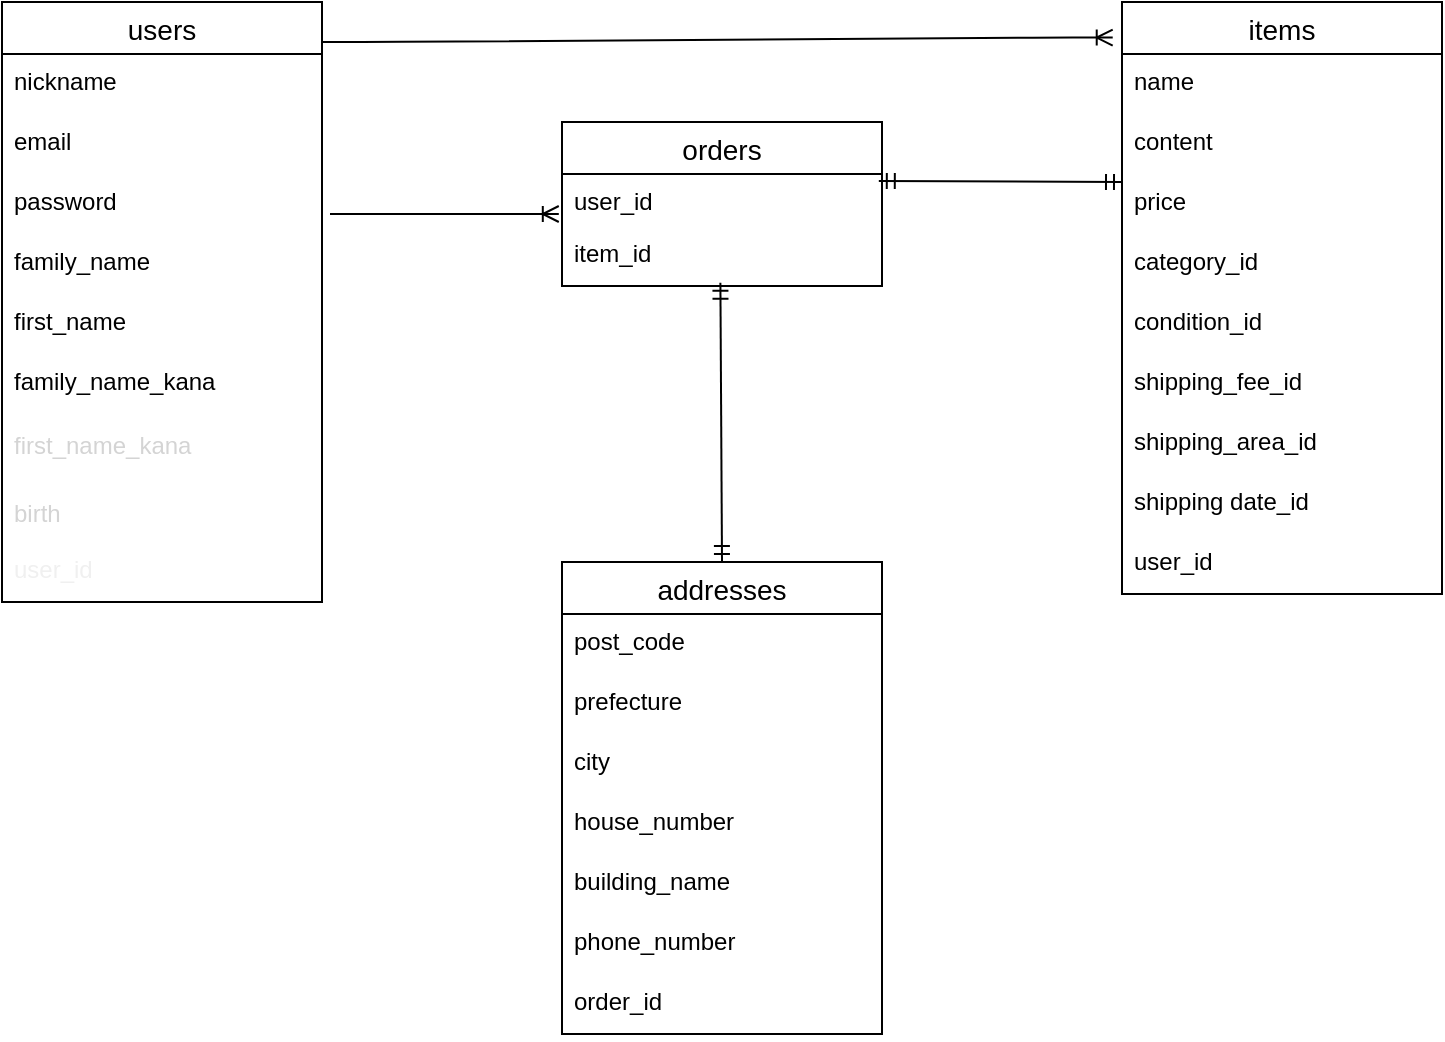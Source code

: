 <mxfile version="13.10.0" type="embed">
    <diagram id="uCqKptz8KnvizS-HZH2t" name="ページ1">
        <mxGraphModel dx="832" dy="624" grid="1" gridSize="10" guides="1" tooltips="1" connect="1" arrows="1" fold="1" page="1" pageScale="1" pageWidth="850" pageHeight="1100" math="0" shadow="0">
            <root>
                <mxCell id="0"/>
                <mxCell id="1" parent="0"/>
                <mxCell id="6" value="users" style="swimlane;fontStyle=0;childLayout=stackLayout;horizontal=1;startSize=26;horizontalStack=0;resizeParent=1;resizeParentMax=0;resizeLast=0;collapsible=1;marginBottom=0;align=center;fontSize=14;" vertex="1" parent="1">
                    <mxGeometry x="40" y="120" width="160" height="300" as="geometry"/>
                </mxCell>
                <mxCell id="3" value="nickname" style="text;strokeColor=none;fillColor=none;spacingLeft=4;spacingRight=4;overflow=hidden;rotatable=0;points=[[0,0.5],[1,0.5]];portConstraint=eastwest;fontSize=12;" vertex="1" parent="6">
                    <mxGeometry y="26" width="160" height="30" as="geometry"/>
                </mxCell>
                <mxCell id="4" value="email" style="text;strokeColor=none;fillColor=none;spacingLeft=4;spacingRight=4;overflow=hidden;rotatable=0;points=[[0,0.5],[1,0.5]];portConstraint=eastwest;fontSize=12;" vertex="1" parent="6">
                    <mxGeometry y="56" width="160" height="30" as="geometry"/>
                </mxCell>
                <mxCell id="5" value="password" style="text;strokeColor=none;fillColor=none;spacingLeft=4;spacingRight=4;overflow=hidden;rotatable=0;points=[[0,0.5],[1,0.5]];portConstraint=eastwest;fontSize=12;" vertex="1" parent="6">
                    <mxGeometry y="86" width="160" height="30" as="geometry"/>
                </mxCell>
                <mxCell id="7" value="family_name " style="text;strokeColor=none;fillColor=none;spacingLeft=4;spacingRight=4;overflow=hidden;rotatable=0;points=[[0,0.5],[1,0.5]];portConstraint=eastwest;fontSize=12;" vertex="1" parent="6">
                    <mxGeometry y="116" width="160" height="30" as="geometry"/>
                </mxCell>
                <mxCell id="8" value="first_name" style="text;strokeColor=none;fillColor=none;spacingLeft=4;spacingRight=4;overflow=hidden;rotatable=0;points=[[0,0.5],[1,0.5]];portConstraint=eastwest;fontSize=12;" vertex="1" parent="6">
                    <mxGeometry y="146" width="160" height="30" as="geometry"/>
                </mxCell>
                <mxCell id="9" value="family_name_kana" style="text;strokeColor=none;fillColor=none;spacingLeft=4;spacingRight=4;overflow=hidden;rotatable=0;points=[[0,0.5],[1,0.5]];portConstraint=eastwest;fontSize=12;" vertex="1" parent="6">
                    <mxGeometry y="176" width="160" height="30" as="geometry"/>
                </mxCell>
                <mxCell id="11" value="&lt;div style=&quot;color: rgb(212, 212, 212); line-height: 18px;&quot;&gt;first_name_kana&lt;/div&gt;" style="text;html=1;strokeColor=none;fillColor=none;align=left;verticalAlign=top;whiteSpace=wrap;rounded=0;labelBackgroundColor=none;spacingLeft=4;spacingRight=4;" vertex="1" parent="6">
                    <mxGeometry y="206" width="160" height="34" as="geometry"/>
                </mxCell>
                <mxCell id="12" value="&lt;div style=&quot;color: rgb(212 , 212 , 212) ; line-height: 18px&quot;&gt;birth&lt;/div&gt;" style="text;html=1;strokeColor=none;fillColor=none;align=left;verticalAlign=top;whiteSpace=wrap;rounded=0;labelBackgroundColor=none;spacingLeft=4;spacingRight=4;" vertex="1" parent="6">
                    <mxGeometry y="240" width="160" height="30" as="geometry"/>
                </mxCell>
                <mxCell id="16" value="user_id" style="text;html=1;strokeColor=none;fillColor=none;align=left;verticalAlign=top;whiteSpace=wrap;rounded=0;labelBackgroundColor=none;fontColor=#f0f0f0;spacingLeft=4;spacingRight=4;" vertex="1" parent="6">
                    <mxGeometry y="270" width="160" height="30" as="geometry"/>
                </mxCell>
                <mxCell id="mV_dkBdpAy67iQQKkgaF-21" value="items" style="swimlane;fontStyle=0;childLayout=stackLayout;horizontal=1;startSize=26;horizontalStack=0;resizeParent=1;resizeParentMax=0;resizeLast=0;collapsible=1;marginBottom=0;align=center;fontSize=14;labelBackgroundColor=none;" vertex="1" parent="1">
                    <mxGeometry x="600" y="120" width="160" height="296" as="geometry"/>
                </mxCell>
                <mxCell id="mV_dkBdpAy67iQQKkgaF-22" value="name" style="text;strokeColor=none;fillColor=none;spacingLeft=4;spacingRight=4;overflow=hidden;rotatable=0;points=[[0,0.5],[1,0.5]];portConstraint=eastwest;fontSize=12;" vertex="1" parent="mV_dkBdpAy67iQQKkgaF-21">
                    <mxGeometry y="26" width="160" height="30" as="geometry"/>
                </mxCell>
                <mxCell id="mV_dkBdpAy67iQQKkgaF-23" value="content" style="text;strokeColor=none;fillColor=none;spacingLeft=4;spacingRight=4;overflow=hidden;rotatable=0;points=[[0,0.5],[1,0.5]];portConstraint=eastwest;fontSize=12;" vertex="1" parent="mV_dkBdpAy67iQQKkgaF-21">
                    <mxGeometry y="56" width="160" height="30" as="geometry"/>
                </mxCell>
                <mxCell id="mV_dkBdpAy67iQQKkgaF-24" value="price " style="text;strokeColor=none;fillColor=none;spacingLeft=4;spacingRight=4;overflow=hidden;rotatable=0;points=[[0,0.5],[1,0.5]];portConstraint=eastwest;fontSize=12;" vertex="1" parent="mV_dkBdpAy67iQQKkgaF-21">
                    <mxGeometry y="86" width="160" height="30" as="geometry"/>
                </mxCell>
                <mxCell id="mV_dkBdpAy67iQQKkgaF-26" value="category_id" style="text;strokeColor=none;fillColor=none;spacingLeft=4;spacingRight=4;overflow=hidden;rotatable=0;points=[[0,0.5],[1,0.5]];portConstraint=eastwest;fontSize=12;labelBackgroundColor=none;align=left;" vertex="1" parent="mV_dkBdpAy67iQQKkgaF-21">
                    <mxGeometry y="116" width="160" height="30" as="geometry"/>
                </mxCell>
                <mxCell id="mV_dkBdpAy67iQQKkgaF-27" value="condition_id" style="text;strokeColor=none;fillColor=none;spacingLeft=4;spacingRight=4;overflow=hidden;rotatable=0;points=[[0,0.5],[1,0.5]];portConstraint=eastwest;fontSize=12;labelBackgroundColor=none;align=left;" vertex="1" parent="mV_dkBdpAy67iQQKkgaF-21">
                    <mxGeometry y="146" width="160" height="30" as="geometry"/>
                </mxCell>
                <mxCell id="mV_dkBdpAy67iQQKkgaF-28" value="shipping_fee_id" style="text;strokeColor=none;fillColor=none;spacingLeft=4;spacingRight=4;overflow=hidden;rotatable=0;points=[[0,0.5],[1,0.5]];portConstraint=eastwest;fontSize=12;labelBackgroundColor=none;align=left;" vertex="1" parent="mV_dkBdpAy67iQQKkgaF-21">
                    <mxGeometry y="176" width="160" height="30" as="geometry"/>
                </mxCell>
                <mxCell id="mV_dkBdpAy67iQQKkgaF-29" value="shipping_area_id" style="text;strokeColor=none;fillColor=none;spacingLeft=4;spacingRight=4;overflow=hidden;rotatable=0;points=[[0,0.5],[1,0.5]];portConstraint=eastwest;fontSize=12;labelBackgroundColor=none;align=left;" vertex="1" parent="mV_dkBdpAy67iQQKkgaF-21">
                    <mxGeometry y="206" width="160" height="30" as="geometry"/>
                </mxCell>
                <mxCell id="mV_dkBdpAy67iQQKkgaF-30" value="shipping date_id" style="text;strokeColor=none;fillColor=none;spacingLeft=4;spacingRight=4;overflow=hidden;rotatable=0;points=[[0,0.5],[1,0.5]];portConstraint=eastwest;fontSize=12;labelBackgroundColor=none;align=left;" vertex="1" parent="mV_dkBdpAy67iQQKkgaF-21">
                    <mxGeometry y="236" width="160" height="30" as="geometry"/>
                </mxCell>
                <mxCell id="mV_dkBdpAy67iQQKkgaF-31" value="user_id" style="text;strokeColor=none;fillColor=none;spacingLeft=4;spacingRight=4;overflow=hidden;rotatable=0;points=[[0,0.5],[1,0.5]];portConstraint=eastwest;fontSize=12;labelBackgroundColor=none;align=left;" vertex="1" parent="mV_dkBdpAy67iQQKkgaF-21">
                    <mxGeometry y="266" width="160" height="30" as="geometry"/>
                </mxCell>
                <mxCell id="mV_dkBdpAy67iQQKkgaF-32" value="" style="edgeStyle=entityRelationEdgeStyle;fontSize=12;html=1;endArrow=ERoneToMany;entryX=-0.029;entryY=0.06;entryDx=0;entryDy=0;entryPerimeter=0;" edge="1" parent="1" target="mV_dkBdpAy67iQQKkgaF-21">
                    <mxGeometry width="100" height="100" relative="1" as="geometry">
                        <mxPoint x="200" y="140" as="sourcePoint"/>
                        <mxPoint x="320" y="140" as="targetPoint"/>
                    </mxGeometry>
                </mxCell>
                <mxCell id="mV_dkBdpAy67iQQKkgaF-38" value="orders" style="swimlane;fontStyle=0;childLayout=stackLayout;horizontal=1;startSize=26;horizontalStack=0;resizeParent=1;resizeParentMax=0;resizeLast=0;collapsible=1;marginBottom=0;align=center;fontSize=14;labelBackgroundColor=none;" vertex="1" parent="1">
                    <mxGeometry x="320" y="180" width="160" height="82" as="geometry"/>
                </mxCell>
                <mxCell id="mV_dkBdpAy67iQQKkgaF-39" value="user_id " style="text;strokeColor=none;fillColor=none;spacingLeft=4;spacingRight=4;overflow=hidden;rotatable=0;points=[[0,0.5],[1,0.5]];portConstraint=eastwest;fontSize=12;" vertex="1" parent="mV_dkBdpAy67iQQKkgaF-38">
                    <mxGeometry y="26" width="160" height="26" as="geometry"/>
                </mxCell>
                <mxCell id="mV_dkBdpAy67iQQKkgaF-40" value="item_id" style="text;strokeColor=none;fillColor=none;spacingLeft=4;spacingRight=4;overflow=hidden;rotatable=0;points=[[0,0.5],[1,0.5]];portConstraint=eastwest;fontSize=12;" vertex="1" parent="mV_dkBdpAy67iQQKkgaF-38">
                    <mxGeometry y="52" width="160" height="30" as="geometry"/>
                </mxCell>
                <mxCell id="mV_dkBdpAy67iQQKkgaF-43" value="" style="fontSize=12;html=1;endArrow=ERoneToMany;entryX=-0.01;entryY=0.769;entryDx=0;entryDy=0;entryPerimeter=0;" edge="1" parent="1" target="mV_dkBdpAy67iQQKkgaF-39">
                    <mxGeometry width="100" height="100" relative="1" as="geometry">
                        <mxPoint x="204" y="226" as="sourcePoint"/>
                        <mxPoint x="300" y="290" as="targetPoint"/>
                    </mxGeometry>
                </mxCell>
                <mxCell id="mV_dkBdpAy67iQQKkgaF-49" value="addresses" style="swimlane;fontStyle=0;childLayout=stackLayout;horizontal=1;startSize=26;horizontalStack=0;resizeParent=1;resizeParentMax=0;resizeLast=0;collapsible=1;marginBottom=0;align=center;fontSize=14;labelBackgroundColor=none;" vertex="1" parent="1">
                    <mxGeometry x="320" y="400" width="160" height="236" as="geometry"/>
                </mxCell>
                <mxCell id="mV_dkBdpAy67iQQKkgaF-50" value="post_code" style="text;strokeColor=none;fillColor=none;spacingLeft=4;spacingRight=4;overflow=hidden;rotatable=0;points=[[0,0.5],[1,0.5]];portConstraint=eastwest;fontSize=12;" vertex="1" parent="mV_dkBdpAy67iQQKkgaF-49">
                    <mxGeometry y="26" width="160" height="30" as="geometry"/>
                </mxCell>
                <mxCell id="mV_dkBdpAy67iQQKkgaF-51" value="prefecture" style="text;strokeColor=none;fillColor=none;spacingLeft=4;spacingRight=4;overflow=hidden;rotatable=0;points=[[0,0.5],[1,0.5]];portConstraint=eastwest;fontSize=12;" vertex="1" parent="mV_dkBdpAy67iQQKkgaF-49">
                    <mxGeometry y="56" width="160" height="30" as="geometry"/>
                </mxCell>
                <mxCell id="mV_dkBdpAy67iQQKkgaF-52" value="city" style="text;strokeColor=none;fillColor=none;spacingLeft=4;spacingRight=4;overflow=hidden;rotatable=0;points=[[0,0.5],[1,0.5]];portConstraint=eastwest;fontSize=12;" vertex="1" parent="mV_dkBdpAy67iQQKkgaF-49">
                    <mxGeometry y="86" width="160" height="30" as="geometry"/>
                </mxCell>
                <mxCell id="mV_dkBdpAy67iQQKkgaF-53" value="house_number" style="text;strokeColor=none;fillColor=none;spacingLeft=4;spacingRight=4;overflow=hidden;rotatable=0;points=[[0,0.5],[1,0.5]];portConstraint=eastwest;fontSize=12;labelBackgroundColor=none;align=left;" vertex="1" parent="mV_dkBdpAy67iQQKkgaF-49">
                    <mxGeometry y="116" width="160" height="30" as="geometry"/>
                </mxCell>
                <mxCell id="mV_dkBdpAy67iQQKkgaF-54" value="building_name" style="text;strokeColor=none;fillColor=none;spacingLeft=4;spacingRight=4;overflow=hidden;rotatable=0;points=[[0,0.5],[1,0.5]];portConstraint=eastwest;fontSize=12;labelBackgroundColor=none;align=left;" vertex="1" parent="mV_dkBdpAy67iQQKkgaF-49">
                    <mxGeometry y="146" width="160" height="30" as="geometry"/>
                </mxCell>
                <mxCell id="mV_dkBdpAy67iQQKkgaF-69" value="phone_number" style="text;strokeColor=none;fillColor=none;spacingLeft=4;spacingRight=4;overflow=hidden;rotatable=0;points=[[0,0.5],[1,0.5]];portConstraint=eastwest;fontSize=12;labelBackgroundColor=none;align=left;" vertex="1" parent="mV_dkBdpAy67iQQKkgaF-49">
                    <mxGeometry y="176" width="160" height="30" as="geometry"/>
                </mxCell>
                <mxCell id="mV_dkBdpAy67iQQKkgaF-55" value="order_id" style="text;strokeColor=none;fillColor=none;spacingLeft=4;spacingRight=4;overflow=hidden;rotatable=0;points=[[0,0.5],[1,0.5]];portConstraint=eastwest;fontSize=12;labelBackgroundColor=none;align=left;" vertex="1" parent="mV_dkBdpAy67iQQKkgaF-49">
                    <mxGeometry y="206" width="160" height="30" as="geometry"/>
                </mxCell>
                <mxCell id="mV_dkBdpAy67iQQKkgaF-68" value="" style="fontSize=12;html=1;endArrow=ERmandOne;startArrow=ERmandOne;exitX=0.5;exitY=0;exitDx=0;exitDy=0;entryX=0.495;entryY=0.945;entryDx=0;entryDy=0;entryPerimeter=0;" edge="1" parent="1" source="mV_dkBdpAy67iQQKkgaF-49" target="mV_dkBdpAy67iQQKkgaF-40">
                    <mxGeometry width="100" height="100" relative="1" as="geometry">
                        <mxPoint x="350" y="350" as="sourcePoint"/>
                        <mxPoint x="450" y="250" as="targetPoint"/>
                    </mxGeometry>
                </mxCell>
                <mxCell id="mV_dkBdpAy67iQQKkgaF-70" value="" style="fontSize=12;html=1;endArrow=ERmandOne;startArrow=ERmandOne;exitX=0.99;exitY=0.135;exitDx=0;exitDy=0;exitPerimeter=0;" edge="1" parent="1" source="mV_dkBdpAy67iQQKkgaF-39">
                    <mxGeometry width="100" height="100" relative="1" as="geometry">
                        <mxPoint x="500" y="310" as="sourcePoint"/>
                        <mxPoint x="600" y="210" as="targetPoint"/>
                    </mxGeometry>
                </mxCell>
            </root>
        </mxGraphModel>
    </diagram>
</mxfile>